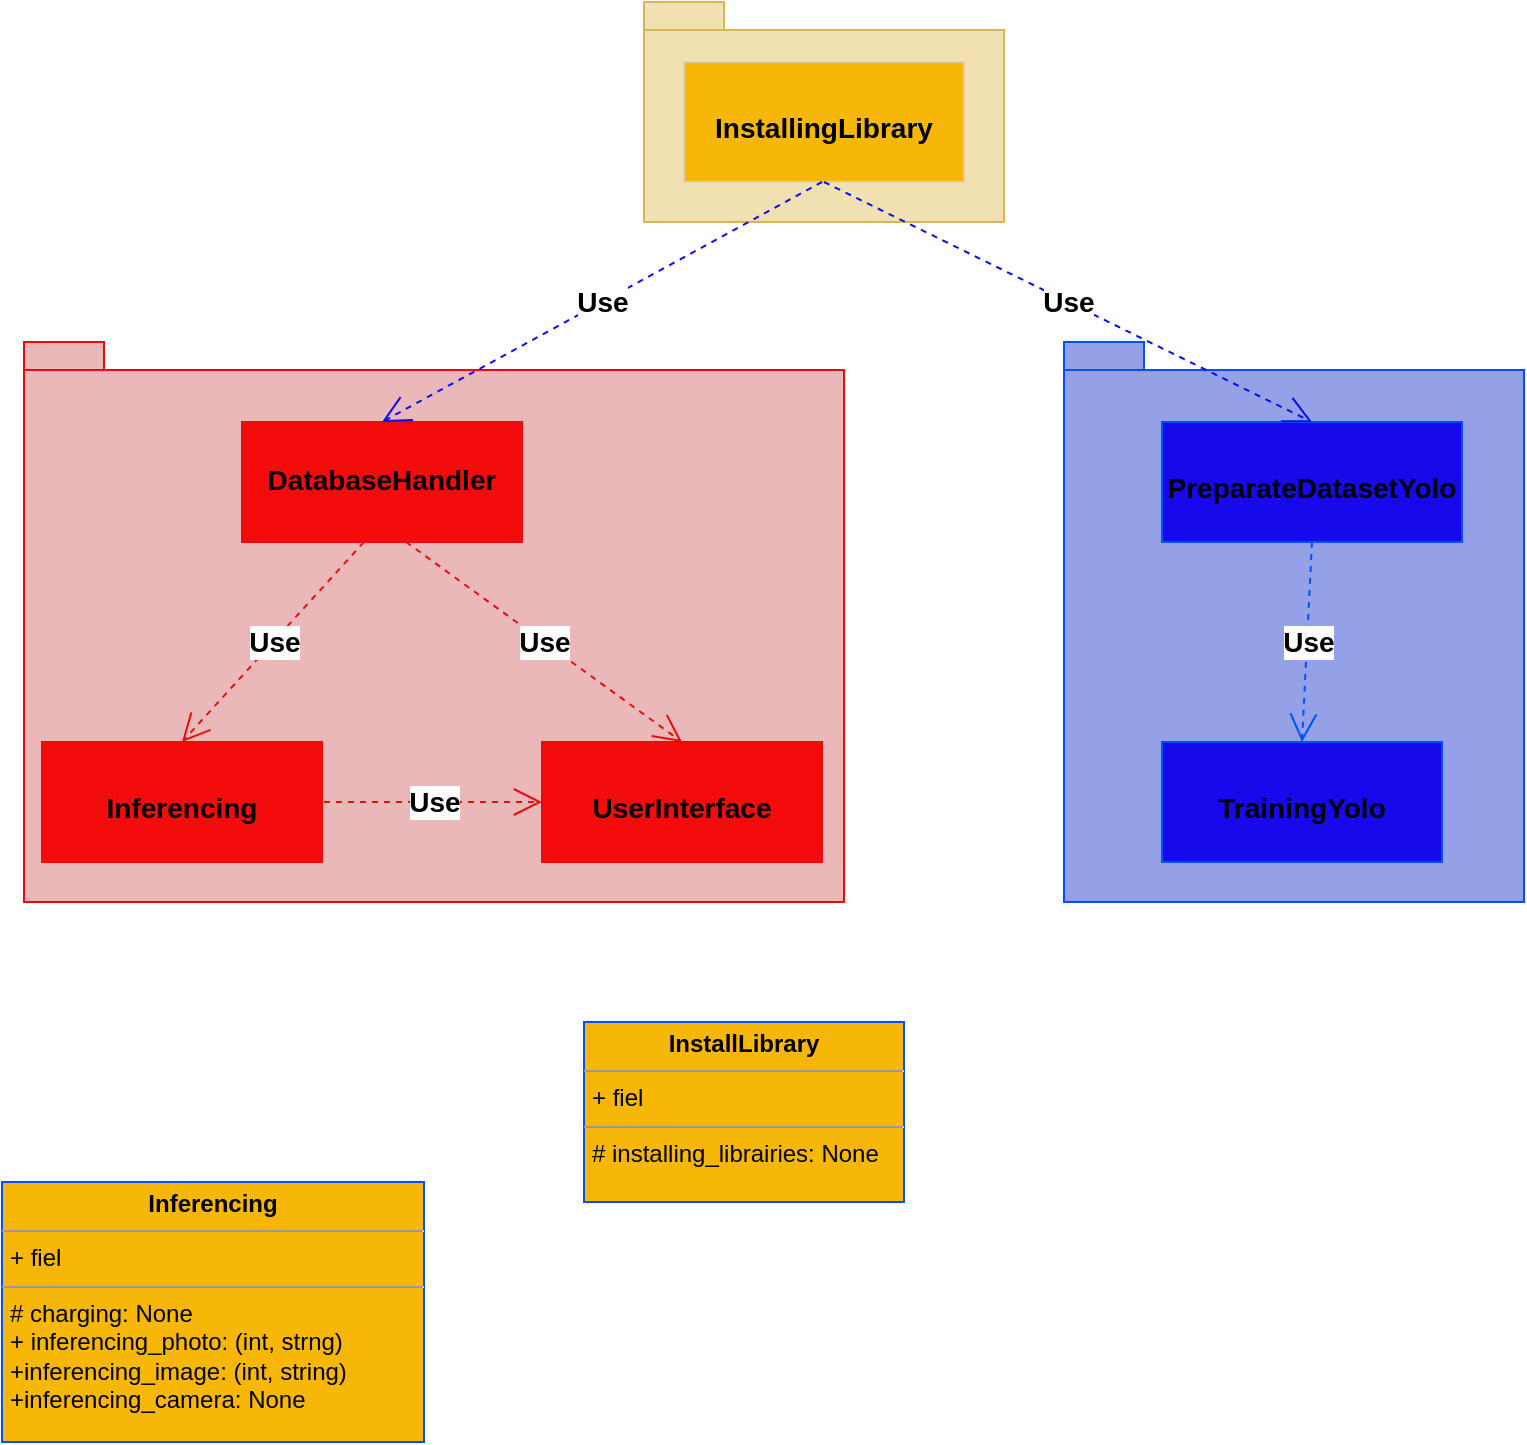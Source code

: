 <mxfile version="20.8.16" type="device"><diagram id="C5RBs43oDa-KdzZeNtuy" name="Page-1"><mxGraphModel dx="1036" dy="606" grid="1" gridSize="10" guides="1" tooltips="1" connect="1" arrows="1" fold="1" page="1" pageScale="1" pageWidth="827" pageHeight="1169" math="0" shadow="0"><root><mxCell id="WIyWlLk6GJQsqaUBKTNV-0"/><mxCell id="WIyWlLk6GJQsqaUBKTNV-1" parent="WIyWlLk6GJQsqaUBKTNV-0"/><mxCell id="JcTQWpEDLhK_pIMiqSbk-18" value="" style="shape=folder;fontStyle=1;spacingTop=10;tabWidth=40;tabHeight=14;tabPosition=left;html=1;align=left;fillColor=#f0e0b2;strokeColor=#d6b656;fontSize=14;" vertex="1" parent="WIyWlLk6GJQsqaUBKTNV-1"><mxGeometry x="360" y="90" width="180" height="110" as="geometry"/></mxCell><mxCell id="JcTQWpEDLhK_pIMiqSbk-17" value="" style="shape=folder;fontStyle=1;spacingTop=10;tabWidth=40;tabHeight=14;tabPosition=left;html=1;align=left;strokeColor=#054ffa;fillColor=#94a1e6;fontSize=14;" vertex="1" parent="WIyWlLk6GJQsqaUBKTNV-1"><mxGeometry x="570" y="260" width="230" height="280" as="geometry"/></mxCell><mxCell id="JcTQWpEDLhK_pIMiqSbk-16" value="" style="shape=folder;fontStyle=1;spacingTop=10;tabWidth=40;tabHeight=14;tabPosition=left;html=1;align=left;strokeColor=#e90c0c;fillColor=#eab8b8;fontSize=14;" vertex="1" parent="WIyWlLk6GJQsqaUBKTNV-1"><mxGeometry x="50" y="260" width="410" height="280" as="geometry"/></mxCell><mxCell id="JcTQWpEDLhK_pIMiqSbk-4" value="&lt;p style=&quot;margin: 4px 0px 0px; text-align: center; font-size: 14px;&quot;&gt;&lt;br style=&quot;font-size: 14px;&quot;&gt;&lt;span style=&quot;font-size: 14px;&quot;&gt;DatabaseHandler&lt;/span&gt;&lt;/p&gt;" style="verticalAlign=top;align=left;overflow=fill;fontSize=14;fontFamily=Helvetica;html=1;strokeColor=#e90c0c;fillColor=#f40b0b;fontStyle=1" vertex="1" parent="WIyWlLk6GJQsqaUBKTNV-1"><mxGeometry x="159" y="300" width="140" height="60" as="geometry"/></mxCell><mxCell id="JcTQWpEDLhK_pIMiqSbk-5" value="&lt;p style=&quot;margin: 4px 0px 0px; font-size: 14px;&quot;&gt;&lt;br style=&quot;font-size: 14px;&quot;&gt;&lt;/p&gt;&lt;p style=&quot;margin: 4px 0px 0px; font-size: 14px;&quot;&gt;PreparateDatasetYolo&lt;/p&gt;" style="verticalAlign=top;align=center;overflow=fill;fontSize=14;fontFamily=Helvetica;html=1;fontStyle=1;strokeColor=#054ffa;fillColor=#1809ec;" vertex="1" parent="WIyWlLk6GJQsqaUBKTNV-1"><mxGeometry x="619" y="300" width="150" height="60" as="geometry"/></mxCell><mxCell id="JcTQWpEDLhK_pIMiqSbk-6" value="&lt;p style=&quot;margin: 4px 0px 0px; font-size: 14px;&quot;&gt;&lt;br style=&quot;font-size: 14px;&quot;&gt;&lt;/p&gt;&lt;p style=&quot;margin: 4px 0px 0px; font-size: 14px;&quot;&gt;TrainingYolo&lt;/p&gt;" style="verticalAlign=top;align=center;overflow=fill;fontSize=14;fontFamily=Helvetica;html=1;fontStyle=1;strokeColor=#054ffa;fillColor=#1809ec;" vertex="1" parent="WIyWlLk6GJQsqaUBKTNV-1"><mxGeometry x="619" y="460" width="140" height="60" as="geometry"/></mxCell><mxCell id="JcTQWpEDLhK_pIMiqSbk-7" value="&lt;p style=&quot;margin: 4px 0px 0px; font-size: 14px;&quot;&gt;&lt;br style=&quot;font-size: 14px;&quot;&gt;&lt;/p&gt;&lt;p style=&quot;margin: 4px 0px 0px; font-size: 14px;&quot;&gt;InstallingLibrary&lt;/p&gt;" style="verticalAlign=top;align=center;overflow=fill;fontSize=14;fontFamily=Helvetica;html=1;fontStyle=1;fillColor=#f7b708;strokeColor=#dfd2aa;" vertex="1" parent="WIyWlLk6GJQsqaUBKTNV-1"><mxGeometry x="380" y="120" width="140" height="60" as="geometry"/></mxCell><mxCell id="JcTQWpEDLhK_pIMiqSbk-8" value="&lt;p style=&quot;margin: 4px 0px 0px; font-size: 14px;&quot;&gt;&lt;br style=&quot;font-size: 14px;&quot;&gt;&lt;/p&gt;&lt;p style=&quot;margin: 4px 0px 0px; font-size: 14px;&quot;&gt;Inferencing&lt;/p&gt;" style="verticalAlign=top;align=center;overflow=fill;fontSize=14;fontFamily=Helvetica;html=1;fontStyle=1;strokeColor=#e90c0c;fillColor=#f40b0b;" vertex="1" parent="WIyWlLk6GJQsqaUBKTNV-1"><mxGeometry x="59" y="460" width="140" height="60" as="geometry"/></mxCell><mxCell id="JcTQWpEDLhK_pIMiqSbk-9" value="&lt;p style=&quot;margin: 4px 0px 0px; font-size: 14px;&quot;&gt;&lt;br style=&quot;font-size: 14px;&quot;&gt;&lt;/p&gt;&lt;p style=&quot;margin: 4px 0px 0px; font-size: 14px;&quot;&gt;UserInterface&lt;/p&gt;" style="verticalAlign=top;align=center;overflow=fill;fontSize=14;fontFamily=Helvetica;html=1;fontStyle=1;strokeColor=#e90c0c;fillColor=#f40b0b;" vertex="1" parent="WIyWlLk6GJQsqaUBKTNV-1"><mxGeometry x="309" y="460" width="140" height="60" as="geometry"/></mxCell><mxCell id="JcTQWpEDLhK_pIMiqSbk-10" value="Use" style="endArrow=open;endSize=12;dashed=1;html=1;rounded=0;entryX=0.5;entryY=0;entryDx=0;entryDy=0;strokeColor=#e90c0c;fontStyle=1;fontSize=14;" edge="1" parent="WIyWlLk6GJQsqaUBKTNV-1" target="JcTQWpEDLhK_pIMiqSbk-8"><mxGeometry width="160" relative="1" as="geometry"><mxPoint x="220" y="360" as="sourcePoint"/><mxPoint x="380" y="360" as="targetPoint"/></mxGeometry></mxCell><mxCell id="JcTQWpEDLhK_pIMiqSbk-11" value="Use" style="endArrow=open;endSize=12;dashed=1;html=1;rounded=0;entryX=0.5;entryY=0;entryDx=0;entryDy=0;strokeColor=#e90c0c;fontStyle=1;fontSize=14;" edge="1" parent="WIyWlLk6GJQsqaUBKTNV-1" target="JcTQWpEDLhK_pIMiqSbk-9"><mxGeometry width="160" relative="1" as="geometry"><mxPoint x="241" y="360" as="sourcePoint"/><mxPoint x="150" y="460" as="targetPoint"/></mxGeometry></mxCell><mxCell id="JcTQWpEDLhK_pIMiqSbk-12" value="Use" style="endArrow=open;endSize=12;dashed=1;html=1;rounded=0;entryX=0;entryY=0.5;entryDx=0;entryDy=0;strokeColor=#e90c0c;fontStyle=1;fontSize=14;" edge="1" parent="WIyWlLk6GJQsqaUBKTNV-1" target="JcTQWpEDLhK_pIMiqSbk-9"><mxGeometry width="160" relative="1" as="geometry"><mxPoint x="200" y="490" as="sourcePoint"/><mxPoint x="338" y="590" as="targetPoint"/></mxGeometry></mxCell><mxCell id="JcTQWpEDLhK_pIMiqSbk-13" value="Use" style="endArrow=open;endSize=12;dashed=1;html=1;rounded=0;entryX=0.5;entryY=0;entryDx=0;entryDy=0;fillColor=#d5e8d4;strokeColor=#0d09fb;fontStyle=1;fontSize=14;" edge="1" parent="WIyWlLk6GJQsqaUBKTNV-1" target="JcTQWpEDLhK_pIMiqSbk-4"><mxGeometry width="160" relative="1" as="geometry"><mxPoint x="449" y="180" as="sourcePoint"/><mxPoint x="587" y="280" as="targetPoint"/></mxGeometry></mxCell><mxCell id="JcTQWpEDLhK_pIMiqSbk-14" value="Use" style="endArrow=open;endSize=12;dashed=1;html=1;rounded=0;entryX=0.5;entryY=0;entryDx=0;entryDy=0;exitX=0.5;exitY=1;exitDx=0;exitDy=0;strokeColor=#040cfb;fontStyle=1;fontSize=14;" edge="1" parent="WIyWlLk6GJQsqaUBKTNV-1" source="JcTQWpEDLhK_pIMiqSbk-7" target="JcTQWpEDLhK_pIMiqSbk-5"><mxGeometry width="160" relative="1" as="geometry"><mxPoint x="510" y="190" as="sourcePoint"/><mxPoint x="290" y="310" as="targetPoint"/></mxGeometry></mxCell><mxCell id="JcTQWpEDLhK_pIMiqSbk-15" value="Use" style="endArrow=open;endSize=12;dashed=1;html=1;rounded=0;entryX=0.5;entryY=0;entryDx=0;entryDy=0;exitX=0.5;exitY=1;exitDx=0;exitDy=0;strokeColor=#054ffa;fontStyle=1;fontSize=14;" edge="1" parent="WIyWlLk6GJQsqaUBKTNV-1" source="JcTQWpEDLhK_pIMiqSbk-5" target="JcTQWpEDLhK_pIMiqSbk-6"><mxGeometry width="160" relative="1" as="geometry"><mxPoint x="430" y="310" as="sourcePoint"/><mxPoint x="674" y="430" as="targetPoint"/></mxGeometry></mxCell><mxCell id="JcTQWpEDLhK_pIMiqSbk-20" value="&lt;p style=&quot;margin:0px;margin-top:4px;text-align:center;&quot;&gt;&lt;b&gt;InstallLibrary&lt;/b&gt;&lt;/p&gt;&lt;hr size=&quot;1&quot;&gt;&lt;p style=&quot;margin:0px;margin-left:4px;&quot;&gt;+ fiel&lt;/p&gt;&lt;hr size=&quot;1&quot;&gt;&lt;p style=&quot;margin:0px;margin-left:4px;&quot;&gt;# installing_librairies: None&lt;/p&gt;" style="verticalAlign=top;align=left;overflow=fill;fontSize=12;fontFamily=Helvetica;html=1;strokeColor=#054ffa;fillColor=#f7b708;" vertex="1" parent="WIyWlLk6GJQsqaUBKTNV-1"><mxGeometry x="330" y="600" width="160" height="90" as="geometry"/></mxCell><mxCell id="JcTQWpEDLhK_pIMiqSbk-21" value="&lt;p style=&quot;margin:0px;margin-top:4px;text-align:center;&quot;&gt;&lt;b&gt;Inferencing&lt;/b&gt;&lt;/p&gt;&lt;hr size=&quot;1&quot;&gt;&lt;p style=&quot;margin:0px;margin-left:4px;&quot;&gt;+ fiel&lt;/p&gt;&lt;hr size=&quot;1&quot;&gt;&lt;p style=&quot;margin:0px;margin-left:4px;&quot;&gt;# charging: None&lt;/p&gt;&lt;p style=&quot;margin:0px;margin-left:4px;&quot;&gt;+ inferencing_photo: (int, strng)&lt;/p&gt;&lt;p style=&quot;margin:0px;margin-left:4px;&quot;&gt;+inferencing_image: (int, string)&lt;/p&gt;&lt;p style=&quot;margin:0px;margin-left:4px;&quot;&gt;+inferencing_camera: None&lt;/p&gt;&lt;p style=&quot;margin:0px;margin-left:4px;&quot;&gt;&lt;br&gt;&lt;/p&gt;" style="verticalAlign=top;align=left;overflow=fill;fontSize=12;fontFamily=Helvetica;html=1;strokeColor=#054ffa;fillColor=#f7b708;" vertex="1" parent="WIyWlLk6GJQsqaUBKTNV-1"><mxGeometry x="39" y="680" width="211" height="130" as="geometry"/></mxCell></root></mxGraphModel></diagram></mxfile>